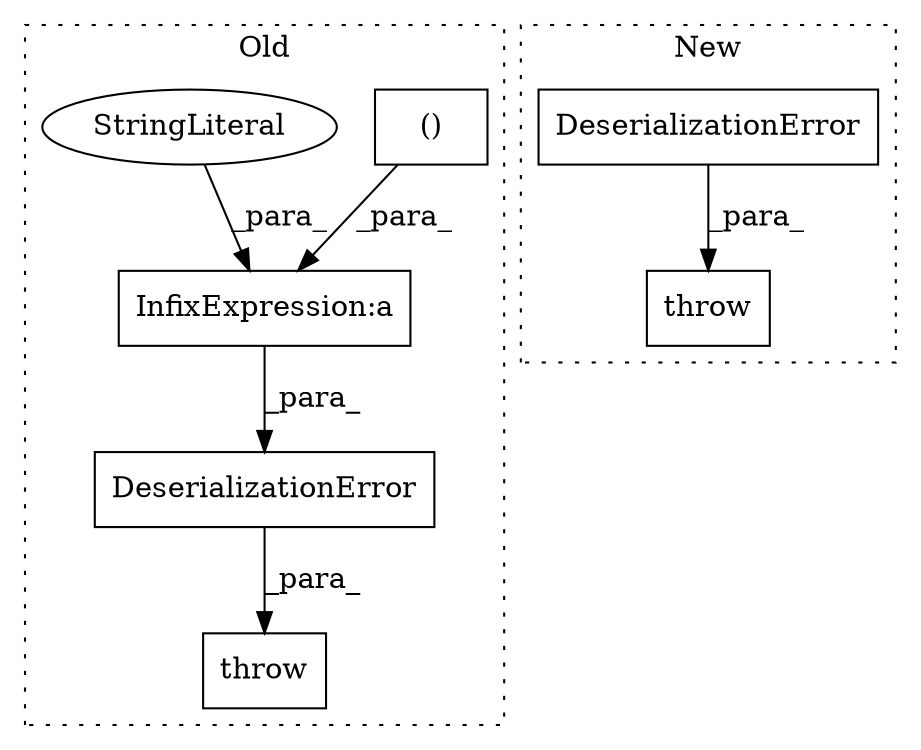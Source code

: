 digraph G {
subgraph cluster0 {
1 [label="()" a="106" s="6379" l="21" shape="box"];
3 [label="InfixExpression:a" a="27" s="6369" l="10" shape="box"];
4 [label="DeserializationError" a="32" s="6312,6400" l="21,2" shape="box"];
5 [label="throw" a="53" s="6306" l="6" shape="box"];
7 [label="StringLiteral" a="45" s="6333" l="36" shape="ellipse"];
label = "Old";
style="dotted";
}
subgraph cluster1 {
2 [label="DeserializationError" a="32" s="5843" l="22" shape="box"];
6 [label="throw" a="53" s="5837" l="6" shape="box"];
label = "New";
style="dotted";
}
1 -> 3 [label="_para_"];
2 -> 6 [label="_para_"];
3 -> 4 [label="_para_"];
4 -> 5 [label="_para_"];
7 -> 3 [label="_para_"];
}
